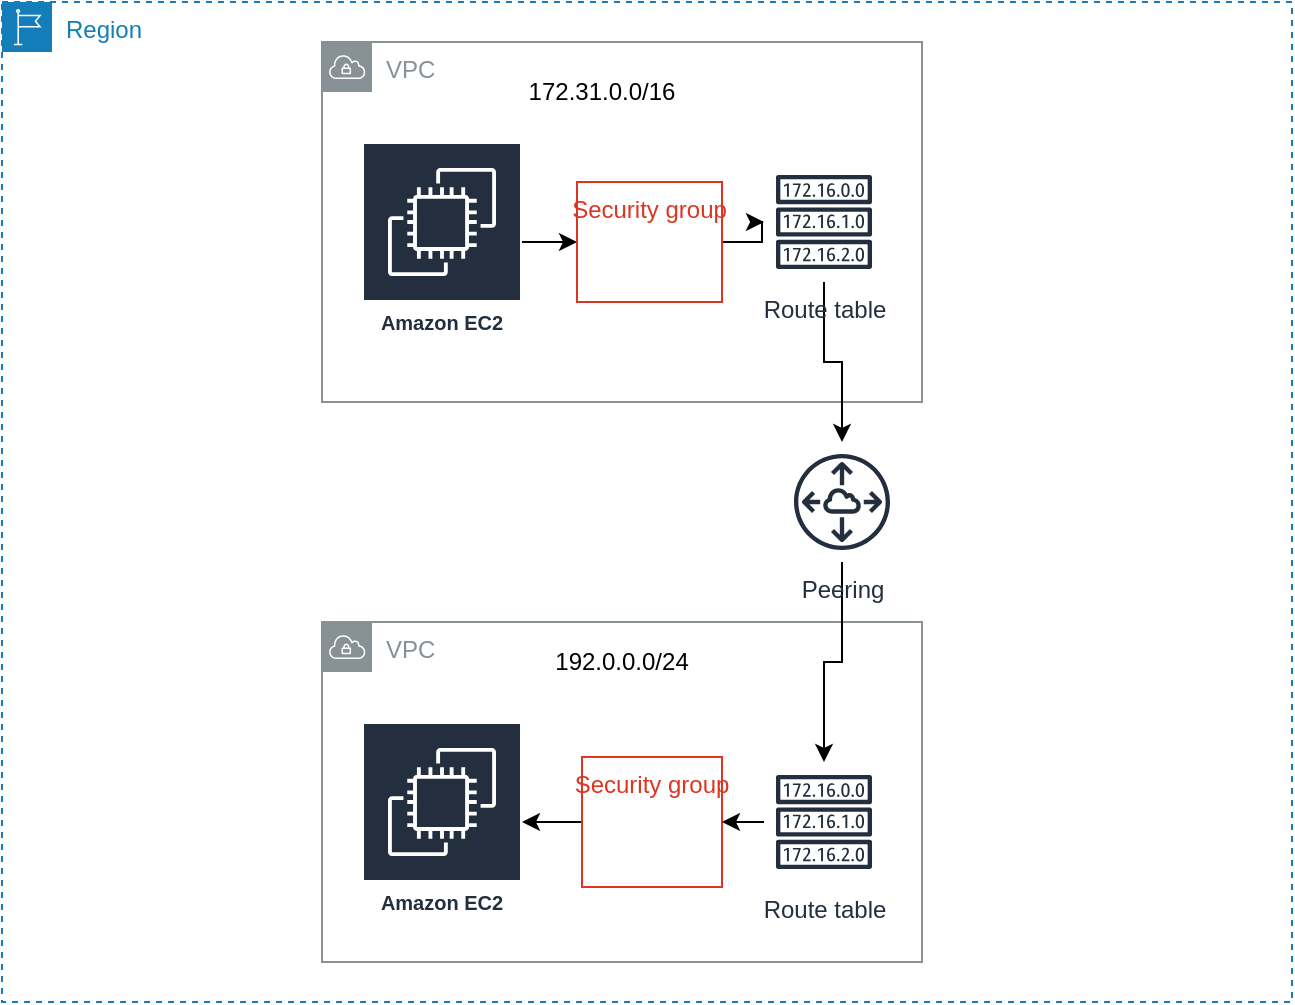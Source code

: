 <mxfile version="19.0.3" type="device"><diagram id="dBAc4Q2-E4SmXk8q9HaI" name="Page-1"><mxGraphModel dx="884" dy="609" grid="1" gridSize="10" guides="1" tooltips="1" connect="1" arrows="1" fold="1" page="1" pageScale="1" pageWidth="850" pageHeight="1100" math="0" shadow="0"><root><mxCell id="0"/><mxCell id="1" parent="0"/><mxCell id="ZeJO8siz_mzlxSWHUXUq-2" value="Region" style="points=[[0,0],[0.25,0],[0.5,0],[0.75,0],[1,0],[1,0.25],[1,0.5],[1,0.75],[1,1],[0.75,1],[0.5,1],[0.25,1],[0,1],[0,0.75],[0,0.5],[0,0.25]];outlineConnect=0;gradientColor=none;html=1;whiteSpace=wrap;fontSize=12;fontStyle=0;container=1;pointerEvents=0;collapsible=0;recursiveResize=0;shape=mxgraph.aws4.group;grIcon=mxgraph.aws4.group_region;strokeColor=#147EBA;fillColor=none;verticalAlign=top;align=left;spacingLeft=30;fontColor=#147EBA;dashed=1;" vertex="1" parent="1"><mxGeometry x="140" y="160" width="645" height="500" as="geometry"/></mxCell><mxCell id="ZeJO8siz_mzlxSWHUXUq-1" value="VPC" style="sketch=0;outlineConnect=0;gradientColor=none;html=1;whiteSpace=wrap;fontSize=12;fontStyle=0;shape=mxgraph.aws4.group;grIcon=mxgraph.aws4.group_vpc;strokeColor=#879196;fillColor=none;verticalAlign=top;align=left;spacingLeft=30;fontColor=#879196;dashed=0;" vertex="1" parent="ZeJO8siz_mzlxSWHUXUq-2"><mxGeometry x="160" y="20" width="300" height="180" as="geometry"/></mxCell><mxCell id="ZeJO8siz_mzlxSWHUXUq-3" value="VPC" style="sketch=0;outlineConnect=0;gradientColor=none;html=1;whiteSpace=wrap;fontSize=12;fontStyle=0;shape=mxgraph.aws4.group;grIcon=mxgraph.aws4.group_vpc;strokeColor=#879196;fillColor=none;verticalAlign=top;align=left;spacingLeft=30;fontColor=#879196;dashed=0;" vertex="1" parent="ZeJO8siz_mzlxSWHUXUq-2"><mxGeometry x="160" y="310" width="300" height="170" as="geometry"/></mxCell><mxCell id="ZeJO8siz_mzlxSWHUXUq-11" value="" style="edgeStyle=orthogonalEdgeStyle;rounded=0;orthogonalLoop=1;jettySize=auto;html=1;" edge="1" parent="ZeJO8siz_mzlxSWHUXUq-2" source="ZeJO8siz_mzlxSWHUXUq-4" target="ZeJO8siz_mzlxSWHUXUq-6"><mxGeometry relative="1" as="geometry"/></mxCell><mxCell id="ZeJO8siz_mzlxSWHUXUq-4" value="Amazon EC2" style="sketch=0;outlineConnect=0;fontColor=#232F3E;gradientColor=none;strokeColor=#ffffff;fillColor=#232F3E;dashed=0;verticalLabelPosition=middle;verticalAlign=bottom;align=center;html=1;whiteSpace=wrap;fontSize=10;fontStyle=1;spacing=3;shape=mxgraph.aws4.productIcon;prIcon=mxgraph.aws4.ec2;" vertex="1" parent="ZeJO8siz_mzlxSWHUXUq-2"><mxGeometry x="180" y="70" width="80" height="100" as="geometry"/></mxCell><mxCell id="ZeJO8siz_mzlxSWHUXUq-5" value="Amazon EC2" style="sketch=0;outlineConnect=0;fontColor=#232F3E;gradientColor=none;strokeColor=#ffffff;fillColor=#232F3E;dashed=0;verticalLabelPosition=middle;verticalAlign=bottom;align=center;html=1;whiteSpace=wrap;fontSize=10;fontStyle=1;spacing=3;shape=mxgraph.aws4.productIcon;prIcon=mxgraph.aws4.ec2;" vertex="1" parent="ZeJO8siz_mzlxSWHUXUq-2"><mxGeometry x="180" y="360" width="80" height="100" as="geometry"/></mxCell><mxCell id="ZeJO8siz_mzlxSWHUXUq-12" value="" style="edgeStyle=orthogonalEdgeStyle;rounded=0;orthogonalLoop=1;jettySize=auto;html=1;" edge="1" parent="ZeJO8siz_mzlxSWHUXUq-2" source="ZeJO8siz_mzlxSWHUXUq-6" target="ZeJO8siz_mzlxSWHUXUq-8"><mxGeometry relative="1" as="geometry"/></mxCell><mxCell id="ZeJO8siz_mzlxSWHUXUq-6" value="Security group" style="fillColor=none;strokeColor=#DD3522;verticalAlign=top;fontStyle=0;fontColor=#DD3522;" vertex="1" parent="ZeJO8siz_mzlxSWHUXUq-2"><mxGeometry x="287.5" y="90" width="72.5" height="60" as="geometry"/></mxCell><mxCell id="ZeJO8siz_mzlxSWHUXUq-16" value="" style="edgeStyle=orthogonalEdgeStyle;rounded=0;orthogonalLoop=1;jettySize=auto;html=1;" edge="1" parent="ZeJO8siz_mzlxSWHUXUq-2" source="ZeJO8siz_mzlxSWHUXUq-7" target="ZeJO8siz_mzlxSWHUXUq-5"><mxGeometry relative="1" as="geometry"/></mxCell><mxCell id="ZeJO8siz_mzlxSWHUXUq-7" value="Security group" style="fillColor=none;strokeColor=#DD3522;verticalAlign=top;fontStyle=0;fontColor=#DD3522;" vertex="1" parent="ZeJO8siz_mzlxSWHUXUq-2"><mxGeometry x="290" y="377.5" width="70" height="65" as="geometry"/></mxCell><mxCell id="ZeJO8siz_mzlxSWHUXUq-13" value="" style="edgeStyle=orthogonalEdgeStyle;rounded=0;orthogonalLoop=1;jettySize=auto;html=1;" edge="1" parent="ZeJO8siz_mzlxSWHUXUq-2" source="ZeJO8siz_mzlxSWHUXUq-8" target="ZeJO8siz_mzlxSWHUXUq-10"><mxGeometry relative="1" as="geometry"/></mxCell><mxCell id="ZeJO8siz_mzlxSWHUXUq-8" value="Route table" style="sketch=0;outlineConnect=0;fontColor=#232F3E;gradientColor=none;strokeColor=#232F3E;fillColor=#ffffff;dashed=0;verticalLabelPosition=bottom;verticalAlign=top;align=center;html=1;fontSize=12;fontStyle=0;aspect=fixed;shape=mxgraph.aws4.resourceIcon;resIcon=mxgraph.aws4.route_table;" vertex="1" parent="ZeJO8siz_mzlxSWHUXUq-2"><mxGeometry x="381" y="80" width="60" height="60" as="geometry"/></mxCell><mxCell id="ZeJO8siz_mzlxSWHUXUq-15" value="" style="edgeStyle=orthogonalEdgeStyle;rounded=0;orthogonalLoop=1;jettySize=auto;html=1;" edge="1" parent="ZeJO8siz_mzlxSWHUXUq-2" source="ZeJO8siz_mzlxSWHUXUq-9" target="ZeJO8siz_mzlxSWHUXUq-7"><mxGeometry relative="1" as="geometry"/></mxCell><mxCell id="ZeJO8siz_mzlxSWHUXUq-9" value="Route table" style="sketch=0;outlineConnect=0;fontColor=#232F3E;gradientColor=none;strokeColor=#232F3E;fillColor=#ffffff;dashed=0;verticalLabelPosition=bottom;verticalAlign=top;align=center;html=1;fontSize=12;fontStyle=0;aspect=fixed;shape=mxgraph.aws4.resourceIcon;resIcon=mxgraph.aws4.route_table;" vertex="1" parent="ZeJO8siz_mzlxSWHUXUq-2"><mxGeometry x="381" y="380" width="60" height="60" as="geometry"/></mxCell><mxCell id="ZeJO8siz_mzlxSWHUXUq-14" value="" style="edgeStyle=orthogonalEdgeStyle;rounded=0;orthogonalLoop=1;jettySize=auto;html=1;" edge="1" parent="ZeJO8siz_mzlxSWHUXUq-2" source="ZeJO8siz_mzlxSWHUXUq-10" target="ZeJO8siz_mzlxSWHUXUq-9"><mxGeometry relative="1" as="geometry"/></mxCell><mxCell id="ZeJO8siz_mzlxSWHUXUq-10" value="Peering" style="sketch=0;outlineConnect=0;fontColor=#232F3E;gradientColor=none;strokeColor=#232F3E;fillColor=#ffffff;dashed=0;verticalLabelPosition=bottom;verticalAlign=top;align=center;html=1;fontSize=12;fontStyle=0;aspect=fixed;shape=mxgraph.aws4.resourceIcon;resIcon=mxgraph.aws4.peering;" vertex="1" parent="ZeJO8siz_mzlxSWHUXUq-2"><mxGeometry x="390" y="220" width="60" height="60" as="geometry"/></mxCell><mxCell id="ZeJO8siz_mzlxSWHUXUq-17" value="172.31.0.0/16" style="text;html=1;strokeColor=none;fillColor=none;align=center;verticalAlign=middle;whiteSpace=wrap;rounded=0;" vertex="1" parent="ZeJO8siz_mzlxSWHUXUq-2"><mxGeometry x="270" y="30" width="60" height="30" as="geometry"/></mxCell><mxCell id="ZeJO8siz_mzlxSWHUXUq-18" value="192.0.0.0/24" style="text;html=1;strokeColor=none;fillColor=none;align=center;verticalAlign=middle;whiteSpace=wrap;rounded=0;" vertex="1" parent="ZeJO8siz_mzlxSWHUXUq-2"><mxGeometry x="280" y="315" width="60" height="30" as="geometry"/></mxCell></root></mxGraphModel></diagram></mxfile>